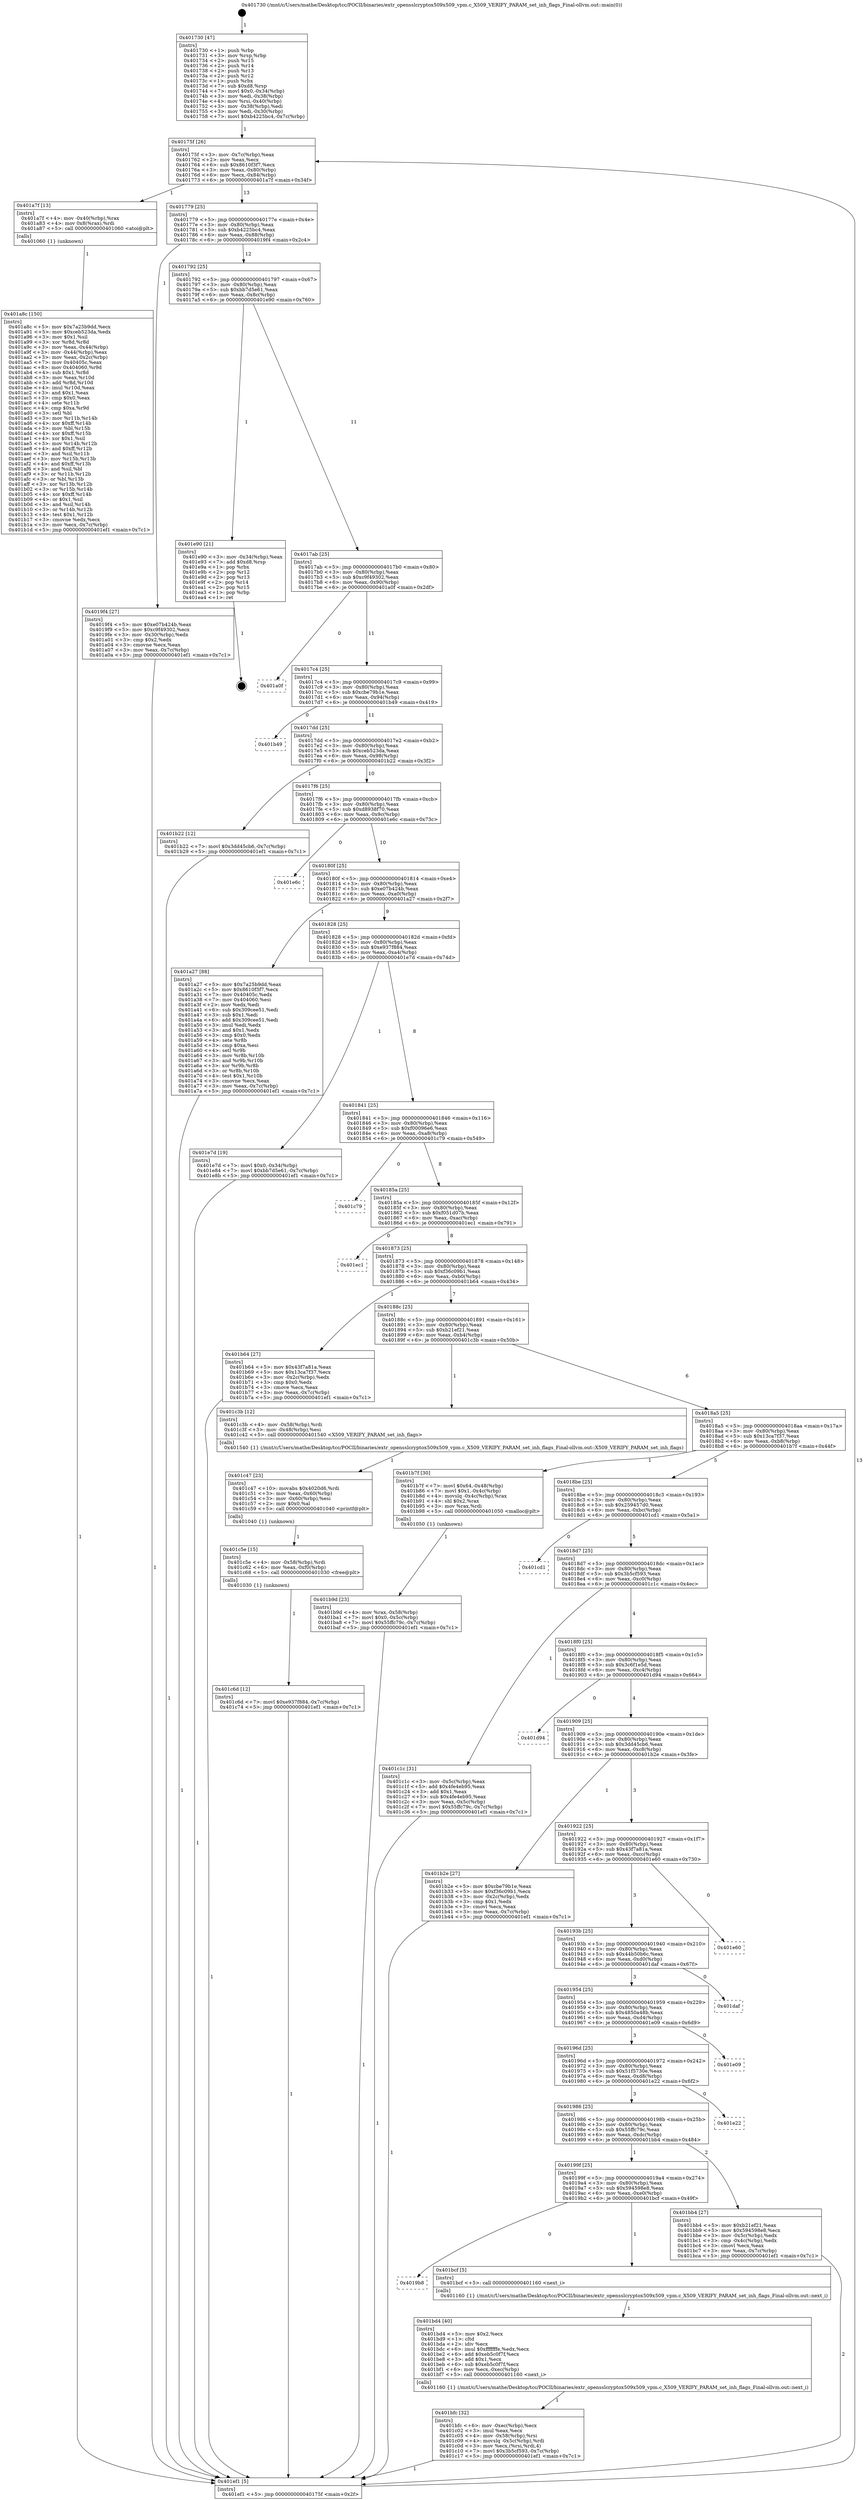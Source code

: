 digraph "0x401730" {
  label = "0x401730 (/mnt/c/Users/mathe/Desktop/tcc/POCII/binaries/extr_opensslcryptox509x509_vpm.c_X509_VERIFY_PARAM_set_inh_flags_Final-ollvm.out::main(0))"
  labelloc = "t"
  node[shape=record]

  Entry [label="",width=0.3,height=0.3,shape=circle,fillcolor=black,style=filled]
  "0x40175f" [label="{
     0x40175f [26]\l
     | [instrs]\l
     &nbsp;&nbsp;0x40175f \<+3\>: mov -0x7c(%rbp),%eax\l
     &nbsp;&nbsp;0x401762 \<+2\>: mov %eax,%ecx\l
     &nbsp;&nbsp;0x401764 \<+6\>: sub $0x8610f3f7,%ecx\l
     &nbsp;&nbsp;0x40176a \<+3\>: mov %eax,-0x80(%rbp)\l
     &nbsp;&nbsp;0x40176d \<+6\>: mov %ecx,-0x84(%rbp)\l
     &nbsp;&nbsp;0x401773 \<+6\>: je 0000000000401a7f \<main+0x34f\>\l
  }"]
  "0x401a7f" [label="{
     0x401a7f [13]\l
     | [instrs]\l
     &nbsp;&nbsp;0x401a7f \<+4\>: mov -0x40(%rbp),%rax\l
     &nbsp;&nbsp;0x401a83 \<+4\>: mov 0x8(%rax),%rdi\l
     &nbsp;&nbsp;0x401a87 \<+5\>: call 0000000000401060 \<atoi@plt\>\l
     | [calls]\l
     &nbsp;&nbsp;0x401060 \{1\} (unknown)\l
  }"]
  "0x401779" [label="{
     0x401779 [25]\l
     | [instrs]\l
     &nbsp;&nbsp;0x401779 \<+5\>: jmp 000000000040177e \<main+0x4e\>\l
     &nbsp;&nbsp;0x40177e \<+3\>: mov -0x80(%rbp),%eax\l
     &nbsp;&nbsp;0x401781 \<+5\>: sub $0xb4225bc4,%eax\l
     &nbsp;&nbsp;0x401786 \<+6\>: mov %eax,-0x88(%rbp)\l
     &nbsp;&nbsp;0x40178c \<+6\>: je 00000000004019f4 \<main+0x2c4\>\l
  }"]
  Exit [label="",width=0.3,height=0.3,shape=circle,fillcolor=black,style=filled,peripheries=2]
  "0x4019f4" [label="{
     0x4019f4 [27]\l
     | [instrs]\l
     &nbsp;&nbsp;0x4019f4 \<+5\>: mov $0xe07b424b,%eax\l
     &nbsp;&nbsp;0x4019f9 \<+5\>: mov $0xc9f49302,%ecx\l
     &nbsp;&nbsp;0x4019fe \<+3\>: mov -0x30(%rbp),%edx\l
     &nbsp;&nbsp;0x401a01 \<+3\>: cmp $0x2,%edx\l
     &nbsp;&nbsp;0x401a04 \<+3\>: cmovne %ecx,%eax\l
     &nbsp;&nbsp;0x401a07 \<+3\>: mov %eax,-0x7c(%rbp)\l
     &nbsp;&nbsp;0x401a0a \<+5\>: jmp 0000000000401ef1 \<main+0x7c1\>\l
  }"]
  "0x401792" [label="{
     0x401792 [25]\l
     | [instrs]\l
     &nbsp;&nbsp;0x401792 \<+5\>: jmp 0000000000401797 \<main+0x67\>\l
     &nbsp;&nbsp;0x401797 \<+3\>: mov -0x80(%rbp),%eax\l
     &nbsp;&nbsp;0x40179a \<+5\>: sub $0xbb7d5e61,%eax\l
     &nbsp;&nbsp;0x40179f \<+6\>: mov %eax,-0x8c(%rbp)\l
     &nbsp;&nbsp;0x4017a5 \<+6\>: je 0000000000401e90 \<main+0x760\>\l
  }"]
  "0x401ef1" [label="{
     0x401ef1 [5]\l
     | [instrs]\l
     &nbsp;&nbsp;0x401ef1 \<+5\>: jmp 000000000040175f \<main+0x2f\>\l
  }"]
  "0x401730" [label="{
     0x401730 [47]\l
     | [instrs]\l
     &nbsp;&nbsp;0x401730 \<+1\>: push %rbp\l
     &nbsp;&nbsp;0x401731 \<+3\>: mov %rsp,%rbp\l
     &nbsp;&nbsp;0x401734 \<+2\>: push %r15\l
     &nbsp;&nbsp;0x401736 \<+2\>: push %r14\l
     &nbsp;&nbsp;0x401738 \<+2\>: push %r13\l
     &nbsp;&nbsp;0x40173a \<+2\>: push %r12\l
     &nbsp;&nbsp;0x40173c \<+1\>: push %rbx\l
     &nbsp;&nbsp;0x40173d \<+7\>: sub $0xd8,%rsp\l
     &nbsp;&nbsp;0x401744 \<+7\>: movl $0x0,-0x34(%rbp)\l
     &nbsp;&nbsp;0x40174b \<+3\>: mov %edi,-0x38(%rbp)\l
     &nbsp;&nbsp;0x40174e \<+4\>: mov %rsi,-0x40(%rbp)\l
     &nbsp;&nbsp;0x401752 \<+3\>: mov -0x38(%rbp),%edi\l
     &nbsp;&nbsp;0x401755 \<+3\>: mov %edi,-0x30(%rbp)\l
     &nbsp;&nbsp;0x401758 \<+7\>: movl $0xb4225bc4,-0x7c(%rbp)\l
  }"]
  "0x401c6d" [label="{
     0x401c6d [12]\l
     | [instrs]\l
     &nbsp;&nbsp;0x401c6d \<+7\>: movl $0xe937f884,-0x7c(%rbp)\l
     &nbsp;&nbsp;0x401c74 \<+5\>: jmp 0000000000401ef1 \<main+0x7c1\>\l
  }"]
  "0x401e90" [label="{
     0x401e90 [21]\l
     | [instrs]\l
     &nbsp;&nbsp;0x401e90 \<+3\>: mov -0x34(%rbp),%eax\l
     &nbsp;&nbsp;0x401e93 \<+7\>: add $0xd8,%rsp\l
     &nbsp;&nbsp;0x401e9a \<+1\>: pop %rbx\l
     &nbsp;&nbsp;0x401e9b \<+2\>: pop %r12\l
     &nbsp;&nbsp;0x401e9d \<+2\>: pop %r13\l
     &nbsp;&nbsp;0x401e9f \<+2\>: pop %r14\l
     &nbsp;&nbsp;0x401ea1 \<+2\>: pop %r15\l
     &nbsp;&nbsp;0x401ea3 \<+1\>: pop %rbp\l
     &nbsp;&nbsp;0x401ea4 \<+1\>: ret\l
  }"]
  "0x4017ab" [label="{
     0x4017ab [25]\l
     | [instrs]\l
     &nbsp;&nbsp;0x4017ab \<+5\>: jmp 00000000004017b0 \<main+0x80\>\l
     &nbsp;&nbsp;0x4017b0 \<+3\>: mov -0x80(%rbp),%eax\l
     &nbsp;&nbsp;0x4017b3 \<+5\>: sub $0xc9f49302,%eax\l
     &nbsp;&nbsp;0x4017b8 \<+6\>: mov %eax,-0x90(%rbp)\l
     &nbsp;&nbsp;0x4017be \<+6\>: je 0000000000401a0f \<main+0x2df\>\l
  }"]
  "0x401c5e" [label="{
     0x401c5e [15]\l
     | [instrs]\l
     &nbsp;&nbsp;0x401c5e \<+4\>: mov -0x58(%rbp),%rdi\l
     &nbsp;&nbsp;0x401c62 \<+6\>: mov %eax,-0xf0(%rbp)\l
     &nbsp;&nbsp;0x401c68 \<+5\>: call 0000000000401030 \<free@plt\>\l
     | [calls]\l
     &nbsp;&nbsp;0x401030 \{1\} (unknown)\l
  }"]
  "0x401a0f" [label="{
     0x401a0f\l
  }", style=dashed]
  "0x4017c4" [label="{
     0x4017c4 [25]\l
     | [instrs]\l
     &nbsp;&nbsp;0x4017c4 \<+5\>: jmp 00000000004017c9 \<main+0x99\>\l
     &nbsp;&nbsp;0x4017c9 \<+3\>: mov -0x80(%rbp),%eax\l
     &nbsp;&nbsp;0x4017cc \<+5\>: sub $0xcbe79b1e,%eax\l
     &nbsp;&nbsp;0x4017d1 \<+6\>: mov %eax,-0x94(%rbp)\l
     &nbsp;&nbsp;0x4017d7 \<+6\>: je 0000000000401b49 \<main+0x419\>\l
  }"]
  "0x401c47" [label="{
     0x401c47 [23]\l
     | [instrs]\l
     &nbsp;&nbsp;0x401c47 \<+10\>: movabs $0x4020d6,%rdi\l
     &nbsp;&nbsp;0x401c51 \<+3\>: mov %eax,-0x60(%rbp)\l
     &nbsp;&nbsp;0x401c54 \<+3\>: mov -0x60(%rbp),%esi\l
     &nbsp;&nbsp;0x401c57 \<+2\>: mov $0x0,%al\l
     &nbsp;&nbsp;0x401c59 \<+5\>: call 0000000000401040 \<printf@plt\>\l
     | [calls]\l
     &nbsp;&nbsp;0x401040 \{1\} (unknown)\l
  }"]
  "0x401b49" [label="{
     0x401b49\l
  }", style=dashed]
  "0x4017dd" [label="{
     0x4017dd [25]\l
     | [instrs]\l
     &nbsp;&nbsp;0x4017dd \<+5\>: jmp 00000000004017e2 \<main+0xb2\>\l
     &nbsp;&nbsp;0x4017e2 \<+3\>: mov -0x80(%rbp),%eax\l
     &nbsp;&nbsp;0x4017e5 \<+5\>: sub $0xceb523da,%eax\l
     &nbsp;&nbsp;0x4017ea \<+6\>: mov %eax,-0x98(%rbp)\l
     &nbsp;&nbsp;0x4017f0 \<+6\>: je 0000000000401b22 \<main+0x3f2\>\l
  }"]
  "0x401bfc" [label="{
     0x401bfc [32]\l
     | [instrs]\l
     &nbsp;&nbsp;0x401bfc \<+6\>: mov -0xec(%rbp),%ecx\l
     &nbsp;&nbsp;0x401c02 \<+3\>: imul %eax,%ecx\l
     &nbsp;&nbsp;0x401c05 \<+4\>: mov -0x58(%rbp),%rsi\l
     &nbsp;&nbsp;0x401c09 \<+4\>: movslq -0x5c(%rbp),%rdi\l
     &nbsp;&nbsp;0x401c0d \<+3\>: mov %ecx,(%rsi,%rdi,4)\l
     &nbsp;&nbsp;0x401c10 \<+7\>: movl $0x3b5cf593,-0x7c(%rbp)\l
     &nbsp;&nbsp;0x401c17 \<+5\>: jmp 0000000000401ef1 \<main+0x7c1\>\l
  }"]
  "0x401b22" [label="{
     0x401b22 [12]\l
     | [instrs]\l
     &nbsp;&nbsp;0x401b22 \<+7\>: movl $0x3dd45cb6,-0x7c(%rbp)\l
     &nbsp;&nbsp;0x401b29 \<+5\>: jmp 0000000000401ef1 \<main+0x7c1\>\l
  }"]
  "0x4017f6" [label="{
     0x4017f6 [25]\l
     | [instrs]\l
     &nbsp;&nbsp;0x4017f6 \<+5\>: jmp 00000000004017fb \<main+0xcb\>\l
     &nbsp;&nbsp;0x4017fb \<+3\>: mov -0x80(%rbp),%eax\l
     &nbsp;&nbsp;0x4017fe \<+5\>: sub $0xd8938f70,%eax\l
     &nbsp;&nbsp;0x401803 \<+6\>: mov %eax,-0x9c(%rbp)\l
     &nbsp;&nbsp;0x401809 \<+6\>: je 0000000000401e6c \<main+0x73c\>\l
  }"]
  "0x401bd4" [label="{
     0x401bd4 [40]\l
     | [instrs]\l
     &nbsp;&nbsp;0x401bd4 \<+5\>: mov $0x2,%ecx\l
     &nbsp;&nbsp;0x401bd9 \<+1\>: cltd\l
     &nbsp;&nbsp;0x401bda \<+2\>: idiv %ecx\l
     &nbsp;&nbsp;0x401bdc \<+6\>: imul $0xfffffffe,%edx,%ecx\l
     &nbsp;&nbsp;0x401be2 \<+6\>: add $0xeb5c0f7f,%ecx\l
     &nbsp;&nbsp;0x401be8 \<+3\>: add $0x1,%ecx\l
     &nbsp;&nbsp;0x401beb \<+6\>: sub $0xeb5c0f7f,%ecx\l
     &nbsp;&nbsp;0x401bf1 \<+6\>: mov %ecx,-0xec(%rbp)\l
     &nbsp;&nbsp;0x401bf7 \<+5\>: call 0000000000401160 \<next_i\>\l
     | [calls]\l
     &nbsp;&nbsp;0x401160 \{1\} (/mnt/c/Users/mathe/Desktop/tcc/POCII/binaries/extr_opensslcryptox509x509_vpm.c_X509_VERIFY_PARAM_set_inh_flags_Final-ollvm.out::next_i)\l
  }"]
  "0x401e6c" [label="{
     0x401e6c\l
  }", style=dashed]
  "0x40180f" [label="{
     0x40180f [25]\l
     | [instrs]\l
     &nbsp;&nbsp;0x40180f \<+5\>: jmp 0000000000401814 \<main+0xe4\>\l
     &nbsp;&nbsp;0x401814 \<+3\>: mov -0x80(%rbp),%eax\l
     &nbsp;&nbsp;0x401817 \<+5\>: sub $0xe07b424b,%eax\l
     &nbsp;&nbsp;0x40181c \<+6\>: mov %eax,-0xa0(%rbp)\l
     &nbsp;&nbsp;0x401822 \<+6\>: je 0000000000401a27 \<main+0x2f7\>\l
  }"]
  "0x4019b8" [label="{
     0x4019b8\l
  }", style=dashed]
  "0x401a27" [label="{
     0x401a27 [88]\l
     | [instrs]\l
     &nbsp;&nbsp;0x401a27 \<+5\>: mov $0x7a25b9dd,%eax\l
     &nbsp;&nbsp;0x401a2c \<+5\>: mov $0x8610f3f7,%ecx\l
     &nbsp;&nbsp;0x401a31 \<+7\>: mov 0x40405c,%edx\l
     &nbsp;&nbsp;0x401a38 \<+7\>: mov 0x404060,%esi\l
     &nbsp;&nbsp;0x401a3f \<+2\>: mov %edx,%edi\l
     &nbsp;&nbsp;0x401a41 \<+6\>: sub $0x309cee51,%edi\l
     &nbsp;&nbsp;0x401a47 \<+3\>: sub $0x1,%edi\l
     &nbsp;&nbsp;0x401a4a \<+6\>: add $0x309cee51,%edi\l
     &nbsp;&nbsp;0x401a50 \<+3\>: imul %edi,%edx\l
     &nbsp;&nbsp;0x401a53 \<+3\>: and $0x1,%edx\l
     &nbsp;&nbsp;0x401a56 \<+3\>: cmp $0x0,%edx\l
     &nbsp;&nbsp;0x401a59 \<+4\>: sete %r8b\l
     &nbsp;&nbsp;0x401a5d \<+3\>: cmp $0xa,%esi\l
     &nbsp;&nbsp;0x401a60 \<+4\>: setl %r9b\l
     &nbsp;&nbsp;0x401a64 \<+3\>: mov %r8b,%r10b\l
     &nbsp;&nbsp;0x401a67 \<+3\>: and %r9b,%r10b\l
     &nbsp;&nbsp;0x401a6a \<+3\>: xor %r9b,%r8b\l
     &nbsp;&nbsp;0x401a6d \<+3\>: or %r8b,%r10b\l
     &nbsp;&nbsp;0x401a70 \<+4\>: test $0x1,%r10b\l
     &nbsp;&nbsp;0x401a74 \<+3\>: cmovne %ecx,%eax\l
     &nbsp;&nbsp;0x401a77 \<+3\>: mov %eax,-0x7c(%rbp)\l
     &nbsp;&nbsp;0x401a7a \<+5\>: jmp 0000000000401ef1 \<main+0x7c1\>\l
  }"]
  "0x401828" [label="{
     0x401828 [25]\l
     | [instrs]\l
     &nbsp;&nbsp;0x401828 \<+5\>: jmp 000000000040182d \<main+0xfd\>\l
     &nbsp;&nbsp;0x40182d \<+3\>: mov -0x80(%rbp),%eax\l
     &nbsp;&nbsp;0x401830 \<+5\>: sub $0xe937f884,%eax\l
     &nbsp;&nbsp;0x401835 \<+6\>: mov %eax,-0xa4(%rbp)\l
     &nbsp;&nbsp;0x40183b \<+6\>: je 0000000000401e7d \<main+0x74d\>\l
  }"]
  "0x401a8c" [label="{
     0x401a8c [150]\l
     | [instrs]\l
     &nbsp;&nbsp;0x401a8c \<+5\>: mov $0x7a25b9dd,%ecx\l
     &nbsp;&nbsp;0x401a91 \<+5\>: mov $0xceb523da,%edx\l
     &nbsp;&nbsp;0x401a96 \<+3\>: mov $0x1,%sil\l
     &nbsp;&nbsp;0x401a99 \<+3\>: xor %r8d,%r8d\l
     &nbsp;&nbsp;0x401a9c \<+3\>: mov %eax,-0x44(%rbp)\l
     &nbsp;&nbsp;0x401a9f \<+3\>: mov -0x44(%rbp),%eax\l
     &nbsp;&nbsp;0x401aa2 \<+3\>: mov %eax,-0x2c(%rbp)\l
     &nbsp;&nbsp;0x401aa5 \<+7\>: mov 0x40405c,%eax\l
     &nbsp;&nbsp;0x401aac \<+8\>: mov 0x404060,%r9d\l
     &nbsp;&nbsp;0x401ab4 \<+4\>: sub $0x1,%r8d\l
     &nbsp;&nbsp;0x401ab8 \<+3\>: mov %eax,%r10d\l
     &nbsp;&nbsp;0x401abb \<+3\>: add %r8d,%r10d\l
     &nbsp;&nbsp;0x401abe \<+4\>: imul %r10d,%eax\l
     &nbsp;&nbsp;0x401ac2 \<+3\>: and $0x1,%eax\l
     &nbsp;&nbsp;0x401ac5 \<+3\>: cmp $0x0,%eax\l
     &nbsp;&nbsp;0x401ac8 \<+4\>: sete %r11b\l
     &nbsp;&nbsp;0x401acc \<+4\>: cmp $0xa,%r9d\l
     &nbsp;&nbsp;0x401ad0 \<+3\>: setl %bl\l
     &nbsp;&nbsp;0x401ad3 \<+3\>: mov %r11b,%r14b\l
     &nbsp;&nbsp;0x401ad6 \<+4\>: xor $0xff,%r14b\l
     &nbsp;&nbsp;0x401ada \<+3\>: mov %bl,%r15b\l
     &nbsp;&nbsp;0x401add \<+4\>: xor $0xff,%r15b\l
     &nbsp;&nbsp;0x401ae1 \<+4\>: xor $0x1,%sil\l
     &nbsp;&nbsp;0x401ae5 \<+3\>: mov %r14b,%r12b\l
     &nbsp;&nbsp;0x401ae8 \<+4\>: and $0xff,%r12b\l
     &nbsp;&nbsp;0x401aec \<+3\>: and %sil,%r11b\l
     &nbsp;&nbsp;0x401aef \<+3\>: mov %r15b,%r13b\l
     &nbsp;&nbsp;0x401af2 \<+4\>: and $0xff,%r13b\l
     &nbsp;&nbsp;0x401af6 \<+3\>: and %sil,%bl\l
     &nbsp;&nbsp;0x401af9 \<+3\>: or %r11b,%r12b\l
     &nbsp;&nbsp;0x401afc \<+3\>: or %bl,%r13b\l
     &nbsp;&nbsp;0x401aff \<+3\>: xor %r13b,%r12b\l
     &nbsp;&nbsp;0x401b02 \<+3\>: or %r15b,%r14b\l
     &nbsp;&nbsp;0x401b05 \<+4\>: xor $0xff,%r14b\l
     &nbsp;&nbsp;0x401b09 \<+4\>: or $0x1,%sil\l
     &nbsp;&nbsp;0x401b0d \<+3\>: and %sil,%r14b\l
     &nbsp;&nbsp;0x401b10 \<+3\>: or %r14b,%r12b\l
     &nbsp;&nbsp;0x401b13 \<+4\>: test $0x1,%r12b\l
     &nbsp;&nbsp;0x401b17 \<+3\>: cmovne %edx,%ecx\l
     &nbsp;&nbsp;0x401b1a \<+3\>: mov %ecx,-0x7c(%rbp)\l
     &nbsp;&nbsp;0x401b1d \<+5\>: jmp 0000000000401ef1 \<main+0x7c1\>\l
  }"]
  "0x401bcf" [label="{
     0x401bcf [5]\l
     | [instrs]\l
     &nbsp;&nbsp;0x401bcf \<+5\>: call 0000000000401160 \<next_i\>\l
     | [calls]\l
     &nbsp;&nbsp;0x401160 \{1\} (/mnt/c/Users/mathe/Desktop/tcc/POCII/binaries/extr_opensslcryptox509x509_vpm.c_X509_VERIFY_PARAM_set_inh_flags_Final-ollvm.out::next_i)\l
  }"]
  "0x401e7d" [label="{
     0x401e7d [19]\l
     | [instrs]\l
     &nbsp;&nbsp;0x401e7d \<+7\>: movl $0x0,-0x34(%rbp)\l
     &nbsp;&nbsp;0x401e84 \<+7\>: movl $0xbb7d5e61,-0x7c(%rbp)\l
     &nbsp;&nbsp;0x401e8b \<+5\>: jmp 0000000000401ef1 \<main+0x7c1\>\l
  }"]
  "0x401841" [label="{
     0x401841 [25]\l
     | [instrs]\l
     &nbsp;&nbsp;0x401841 \<+5\>: jmp 0000000000401846 \<main+0x116\>\l
     &nbsp;&nbsp;0x401846 \<+3\>: mov -0x80(%rbp),%eax\l
     &nbsp;&nbsp;0x401849 \<+5\>: sub $0xf00096e6,%eax\l
     &nbsp;&nbsp;0x40184e \<+6\>: mov %eax,-0xa8(%rbp)\l
     &nbsp;&nbsp;0x401854 \<+6\>: je 0000000000401c79 \<main+0x549\>\l
  }"]
  "0x40199f" [label="{
     0x40199f [25]\l
     | [instrs]\l
     &nbsp;&nbsp;0x40199f \<+5\>: jmp 00000000004019a4 \<main+0x274\>\l
     &nbsp;&nbsp;0x4019a4 \<+3\>: mov -0x80(%rbp),%eax\l
     &nbsp;&nbsp;0x4019a7 \<+5\>: sub $0x594598e8,%eax\l
     &nbsp;&nbsp;0x4019ac \<+6\>: mov %eax,-0xe0(%rbp)\l
     &nbsp;&nbsp;0x4019b2 \<+6\>: je 0000000000401bcf \<main+0x49f\>\l
  }"]
  "0x401c79" [label="{
     0x401c79\l
  }", style=dashed]
  "0x40185a" [label="{
     0x40185a [25]\l
     | [instrs]\l
     &nbsp;&nbsp;0x40185a \<+5\>: jmp 000000000040185f \<main+0x12f\>\l
     &nbsp;&nbsp;0x40185f \<+3\>: mov -0x80(%rbp),%eax\l
     &nbsp;&nbsp;0x401862 \<+5\>: sub $0xf051d07b,%eax\l
     &nbsp;&nbsp;0x401867 \<+6\>: mov %eax,-0xac(%rbp)\l
     &nbsp;&nbsp;0x40186d \<+6\>: je 0000000000401ec1 \<main+0x791\>\l
  }"]
  "0x401bb4" [label="{
     0x401bb4 [27]\l
     | [instrs]\l
     &nbsp;&nbsp;0x401bb4 \<+5\>: mov $0xb21ef21,%eax\l
     &nbsp;&nbsp;0x401bb9 \<+5\>: mov $0x594598e8,%ecx\l
     &nbsp;&nbsp;0x401bbe \<+3\>: mov -0x5c(%rbp),%edx\l
     &nbsp;&nbsp;0x401bc1 \<+3\>: cmp -0x4c(%rbp),%edx\l
     &nbsp;&nbsp;0x401bc4 \<+3\>: cmovl %ecx,%eax\l
     &nbsp;&nbsp;0x401bc7 \<+3\>: mov %eax,-0x7c(%rbp)\l
     &nbsp;&nbsp;0x401bca \<+5\>: jmp 0000000000401ef1 \<main+0x7c1\>\l
  }"]
  "0x401ec1" [label="{
     0x401ec1\l
  }", style=dashed]
  "0x401873" [label="{
     0x401873 [25]\l
     | [instrs]\l
     &nbsp;&nbsp;0x401873 \<+5\>: jmp 0000000000401878 \<main+0x148\>\l
     &nbsp;&nbsp;0x401878 \<+3\>: mov -0x80(%rbp),%eax\l
     &nbsp;&nbsp;0x40187b \<+5\>: sub $0xf36c09b1,%eax\l
     &nbsp;&nbsp;0x401880 \<+6\>: mov %eax,-0xb0(%rbp)\l
     &nbsp;&nbsp;0x401886 \<+6\>: je 0000000000401b64 \<main+0x434\>\l
  }"]
  "0x401986" [label="{
     0x401986 [25]\l
     | [instrs]\l
     &nbsp;&nbsp;0x401986 \<+5\>: jmp 000000000040198b \<main+0x25b\>\l
     &nbsp;&nbsp;0x40198b \<+3\>: mov -0x80(%rbp),%eax\l
     &nbsp;&nbsp;0x40198e \<+5\>: sub $0x55ffc79c,%eax\l
     &nbsp;&nbsp;0x401993 \<+6\>: mov %eax,-0xdc(%rbp)\l
     &nbsp;&nbsp;0x401999 \<+6\>: je 0000000000401bb4 \<main+0x484\>\l
  }"]
  "0x401b64" [label="{
     0x401b64 [27]\l
     | [instrs]\l
     &nbsp;&nbsp;0x401b64 \<+5\>: mov $0x43f7a81a,%eax\l
     &nbsp;&nbsp;0x401b69 \<+5\>: mov $0x13ca7f37,%ecx\l
     &nbsp;&nbsp;0x401b6e \<+3\>: mov -0x2c(%rbp),%edx\l
     &nbsp;&nbsp;0x401b71 \<+3\>: cmp $0x0,%edx\l
     &nbsp;&nbsp;0x401b74 \<+3\>: cmove %ecx,%eax\l
     &nbsp;&nbsp;0x401b77 \<+3\>: mov %eax,-0x7c(%rbp)\l
     &nbsp;&nbsp;0x401b7a \<+5\>: jmp 0000000000401ef1 \<main+0x7c1\>\l
  }"]
  "0x40188c" [label="{
     0x40188c [25]\l
     | [instrs]\l
     &nbsp;&nbsp;0x40188c \<+5\>: jmp 0000000000401891 \<main+0x161\>\l
     &nbsp;&nbsp;0x401891 \<+3\>: mov -0x80(%rbp),%eax\l
     &nbsp;&nbsp;0x401894 \<+5\>: sub $0xb21ef21,%eax\l
     &nbsp;&nbsp;0x401899 \<+6\>: mov %eax,-0xb4(%rbp)\l
     &nbsp;&nbsp;0x40189f \<+6\>: je 0000000000401c3b \<main+0x50b\>\l
  }"]
  "0x401e22" [label="{
     0x401e22\l
  }", style=dashed]
  "0x401c3b" [label="{
     0x401c3b [12]\l
     | [instrs]\l
     &nbsp;&nbsp;0x401c3b \<+4\>: mov -0x58(%rbp),%rdi\l
     &nbsp;&nbsp;0x401c3f \<+3\>: mov -0x48(%rbp),%esi\l
     &nbsp;&nbsp;0x401c42 \<+5\>: call 0000000000401540 \<X509_VERIFY_PARAM_set_inh_flags\>\l
     | [calls]\l
     &nbsp;&nbsp;0x401540 \{1\} (/mnt/c/Users/mathe/Desktop/tcc/POCII/binaries/extr_opensslcryptox509x509_vpm.c_X509_VERIFY_PARAM_set_inh_flags_Final-ollvm.out::X509_VERIFY_PARAM_set_inh_flags)\l
  }"]
  "0x4018a5" [label="{
     0x4018a5 [25]\l
     | [instrs]\l
     &nbsp;&nbsp;0x4018a5 \<+5\>: jmp 00000000004018aa \<main+0x17a\>\l
     &nbsp;&nbsp;0x4018aa \<+3\>: mov -0x80(%rbp),%eax\l
     &nbsp;&nbsp;0x4018ad \<+5\>: sub $0x13ca7f37,%eax\l
     &nbsp;&nbsp;0x4018b2 \<+6\>: mov %eax,-0xb8(%rbp)\l
     &nbsp;&nbsp;0x4018b8 \<+6\>: je 0000000000401b7f \<main+0x44f\>\l
  }"]
  "0x40196d" [label="{
     0x40196d [25]\l
     | [instrs]\l
     &nbsp;&nbsp;0x40196d \<+5\>: jmp 0000000000401972 \<main+0x242\>\l
     &nbsp;&nbsp;0x401972 \<+3\>: mov -0x80(%rbp),%eax\l
     &nbsp;&nbsp;0x401975 \<+5\>: sub $0x51f5730e,%eax\l
     &nbsp;&nbsp;0x40197a \<+6\>: mov %eax,-0xd8(%rbp)\l
     &nbsp;&nbsp;0x401980 \<+6\>: je 0000000000401e22 \<main+0x6f2\>\l
  }"]
  "0x401b7f" [label="{
     0x401b7f [30]\l
     | [instrs]\l
     &nbsp;&nbsp;0x401b7f \<+7\>: movl $0x64,-0x48(%rbp)\l
     &nbsp;&nbsp;0x401b86 \<+7\>: movl $0x1,-0x4c(%rbp)\l
     &nbsp;&nbsp;0x401b8d \<+4\>: movslq -0x4c(%rbp),%rax\l
     &nbsp;&nbsp;0x401b91 \<+4\>: shl $0x2,%rax\l
     &nbsp;&nbsp;0x401b95 \<+3\>: mov %rax,%rdi\l
     &nbsp;&nbsp;0x401b98 \<+5\>: call 0000000000401050 \<malloc@plt\>\l
     | [calls]\l
     &nbsp;&nbsp;0x401050 \{1\} (unknown)\l
  }"]
  "0x4018be" [label="{
     0x4018be [25]\l
     | [instrs]\l
     &nbsp;&nbsp;0x4018be \<+5\>: jmp 00000000004018c3 \<main+0x193\>\l
     &nbsp;&nbsp;0x4018c3 \<+3\>: mov -0x80(%rbp),%eax\l
     &nbsp;&nbsp;0x4018c6 \<+5\>: sub $0x259457d0,%eax\l
     &nbsp;&nbsp;0x4018cb \<+6\>: mov %eax,-0xbc(%rbp)\l
     &nbsp;&nbsp;0x4018d1 \<+6\>: je 0000000000401cd1 \<main+0x5a1\>\l
  }"]
  "0x401e09" [label="{
     0x401e09\l
  }", style=dashed]
  "0x401cd1" [label="{
     0x401cd1\l
  }", style=dashed]
  "0x4018d7" [label="{
     0x4018d7 [25]\l
     | [instrs]\l
     &nbsp;&nbsp;0x4018d7 \<+5\>: jmp 00000000004018dc \<main+0x1ac\>\l
     &nbsp;&nbsp;0x4018dc \<+3\>: mov -0x80(%rbp),%eax\l
     &nbsp;&nbsp;0x4018df \<+5\>: sub $0x3b5cf593,%eax\l
     &nbsp;&nbsp;0x4018e4 \<+6\>: mov %eax,-0xc0(%rbp)\l
     &nbsp;&nbsp;0x4018ea \<+6\>: je 0000000000401c1c \<main+0x4ec\>\l
  }"]
  "0x401954" [label="{
     0x401954 [25]\l
     | [instrs]\l
     &nbsp;&nbsp;0x401954 \<+5\>: jmp 0000000000401959 \<main+0x229\>\l
     &nbsp;&nbsp;0x401959 \<+3\>: mov -0x80(%rbp),%eax\l
     &nbsp;&nbsp;0x40195c \<+5\>: sub $0x4850a48b,%eax\l
     &nbsp;&nbsp;0x401961 \<+6\>: mov %eax,-0xd4(%rbp)\l
     &nbsp;&nbsp;0x401967 \<+6\>: je 0000000000401e09 \<main+0x6d9\>\l
  }"]
  "0x401c1c" [label="{
     0x401c1c [31]\l
     | [instrs]\l
     &nbsp;&nbsp;0x401c1c \<+3\>: mov -0x5c(%rbp),%eax\l
     &nbsp;&nbsp;0x401c1f \<+5\>: add $0x4fe4eb95,%eax\l
     &nbsp;&nbsp;0x401c24 \<+3\>: add $0x1,%eax\l
     &nbsp;&nbsp;0x401c27 \<+5\>: sub $0x4fe4eb95,%eax\l
     &nbsp;&nbsp;0x401c2c \<+3\>: mov %eax,-0x5c(%rbp)\l
     &nbsp;&nbsp;0x401c2f \<+7\>: movl $0x55ffc79c,-0x7c(%rbp)\l
     &nbsp;&nbsp;0x401c36 \<+5\>: jmp 0000000000401ef1 \<main+0x7c1\>\l
  }"]
  "0x4018f0" [label="{
     0x4018f0 [25]\l
     | [instrs]\l
     &nbsp;&nbsp;0x4018f0 \<+5\>: jmp 00000000004018f5 \<main+0x1c5\>\l
     &nbsp;&nbsp;0x4018f5 \<+3\>: mov -0x80(%rbp),%eax\l
     &nbsp;&nbsp;0x4018f8 \<+5\>: sub $0x3c6f1e5d,%eax\l
     &nbsp;&nbsp;0x4018fd \<+6\>: mov %eax,-0xc4(%rbp)\l
     &nbsp;&nbsp;0x401903 \<+6\>: je 0000000000401d94 \<main+0x664\>\l
  }"]
  "0x401daf" [label="{
     0x401daf\l
  }", style=dashed]
  "0x401d94" [label="{
     0x401d94\l
  }", style=dashed]
  "0x401909" [label="{
     0x401909 [25]\l
     | [instrs]\l
     &nbsp;&nbsp;0x401909 \<+5\>: jmp 000000000040190e \<main+0x1de\>\l
     &nbsp;&nbsp;0x40190e \<+3\>: mov -0x80(%rbp),%eax\l
     &nbsp;&nbsp;0x401911 \<+5\>: sub $0x3dd45cb6,%eax\l
     &nbsp;&nbsp;0x401916 \<+6\>: mov %eax,-0xc8(%rbp)\l
     &nbsp;&nbsp;0x40191c \<+6\>: je 0000000000401b2e \<main+0x3fe\>\l
  }"]
  "0x40193b" [label="{
     0x40193b [25]\l
     | [instrs]\l
     &nbsp;&nbsp;0x40193b \<+5\>: jmp 0000000000401940 \<main+0x210\>\l
     &nbsp;&nbsp;0x401940 \<+3\>: mov -0x80(%rbp),%eax\l
     &nbsp;&nbsp;0x401943 \<+5\>: sub $0x44b50b6c,%eax\l
     &nbsp;&nbsp;0x401948 \<+6\>: mov %eax,-0xd0(%rbp)\l
     &nbsp;&nbsp;0x40194e \<+6\>: je 0000000000401daf \<main+0x67f\>\l
  }"]
  "0x401b2e" [label="{
     0x401b2e [27]\l
     | [instrs]\l
     &nbsp;&nbsp;0x401b2e \<+5\>: mov $0xcbe79b1e,%eax\l
     &nbsp;&nbsp;0x401b33 \<+5\>: mov $0xf36c09b1,%ecx\l
     &nbsp;&nbsp;0x401b38 \<+3\>: mov -0x2c(%rbp),%edx\l
     &nbsp;&nbsp;0x401b3b \<+3\>: cmp $0x1,%edx\l
     &nbsp;&nbsp;0x401b3e \<+3\>: cmovl %ecx,%eax\l
     &nbsp;&nbsp;0x401b41 \<+3\>: mov %eax,-0x7c(%rbp)\l
     &nbsp;&nbsp;0x401b44 \<+5\>: jmp 0000000000401ef1 \<main+0x7c1\>\l
  }"]
  "0x401922" [label="{
     0x401922 [25]\l
     | [instrs]\l
     &nbsp;&nbsp;0x401922 \<+5\>: jmp 0000000000401927 \<main+0x1f7\>\l
     &nbsp;&nbsp;0x401927 \<+3\>: mov -0x80(%rbp),%eax\l
     &nbsp;&nbsp;0x40192a \<+5\>: sub $0x43f7a81a,%eax\l
     &nbsp;&nbsp;0x40192f \<+6\>: mov %eax,-0xcc(%rbp)\l
     &nbsp;&nbsp;0x401935 \<+6\>: je 0000000000401e60 \<main+0x730\>\l
  }"]
  "0x401b9d" [label="{
     0x401b9d [23]\l
     | [instrs]\l
     &nbsp;&nbsp;0x401b9d \<+4\>: mov %rax,-0x58(%rbp)\l
     &nbsp;&nbsp;0x401ba1 \<+7\>: movl $0x0,-0x5c(%rbp)\l
     &nbsp;&nbsp;0x401ba8 \<+7\>: movl $0x55ffc79c,-0x7c(%rbp)\l
     &nbsp;&nbsp;0x401baf \<+5\>: jmp 0000000000401ef1 \<main+0x7c1\>\l
  }"]
  "0x401e60" [label="{
     0x401e60\l
  }", style=dashed]
  Entry -> "0x401730" [label=" 1"]
  "0x40175f" -> "0x401a7f" [label=" 1"]
  "0x40175f" -> "0x401779" [label=" 13"]
  "0x401e90" -> Exit [label=" 1"]
  "0x401779" -> "0x4019f4" [label=" 1"]
  "0x401779" -> "0x401792" [label=" 12"]
  "0x4019f4" -> "0x401ef1" [label=" 1"]
  "0x401730" -> "0x40175f" [label=" 1"]
  "0x401ef1" -> "0x40175f" [label=" 13"]
  "0x401e7d" -> "0x401ef1" [label=" 1"]
  "0x401792" -> "0x401e90" [label=" 1"]
  "0x401792" -> "0x4017ab" [label=" 11"]
  "0x401c6d" -> "0x401ef1" [label=" 1"]
  "0x4017ab" -> "0x401a0f" [label=" 0"]
  "0x4017ab" -> "0x4017c4" [label=" 11"]
  "0x401c5e" -> "0x401c6d" [label=" 1"]
  "0x4017c4" -> "0x401b49" [label=" 0"]
  "0x4017c4" -> "0x4017dd" [label=" 11"]
  "0x401c47" -> "0x401c5e" [label=" 1"]
  "0x4017dd" -> "0x401b22" [label=" 1"]
  "0x4017dd" -> "0x4017f6" [label=" 10"]
  "0x401c3b" -> "0x401c47" [label=" 1"]
  "0x4017f6" -> "0x401e6c" [label=" 0"]
  "0x4017f6" -> "0x40180f" [label=" 10"]
  "0x401c1c" -> "0x401ef1" [label=" 1"]
  "0x40180f" -> "0x401a27" [label=" 1"]
  "0x40180f" -> "0x401828" [label=" 9"]
  "0x401a27" -> "0x401ef1" [label=" 1"]
  "0x401a7f" -> "0x401a8c" [label=" 1"]
  "0x401a8c" -> "0x401ef1" [label=" 1"]
  "0x401b22" -> "0x401ef1" [label=" 1"]
  "0x401bfc" -> "0x401ef1" [label=" 1"]
  "0x401828" -> "0x401e7d" [label=" 1"]
  "0x401828" -> "0x401841" [label=" 8"]
  "0x401bd4" -> "0x401bfc" [label=" 1"]
  "0x401841" -> "0x401c79" [label=" 0"]
  "0x401841" -> "0x40185a" [label=" 8"]
  "0x40199f" -> "0x4019b8" [label=" 0"]
  "0x40185a" -> "0x401ec1" [label=" 0"]
  "0x40185a" -> "0x401873" [label=" 8"]
  "0x40199f" -> "0x401bcf" [label=" 1"]
  "0x401873" -> "0x401b64" [label=" 1"]
  "0x401873" -> "0x40188c" [label=" 7"]
  "0x401bb4" -> "0x401ef1" [label=" 2"]
  "0x40188c" -> "0x401c3b" [label=" 1"]
  "0x40188c" -> "0x4018a5" [label=" 6"]
  "0x401986" -> "0x40199f" [label=" 1"]
  "0x4018a5" -> "0x401b7f" [label=" 1"]
  "0x4018a5" -> "0x4018be" [label=" 5"]
  "0x401bcf" -> "0x401bd4" [label=" 1"]
  "0x4018be" -> "0x401cd1" [label=" 0"]
  "0x4018be" -> "0x4018d7" [label=" 5"]
  "0x40196d" -> "0x401986" [label=" 3"]
  "0x4018d7" -> "0x401c1c" [label=" 1"]
  "0x4018d7" -> "0x4018f0" [label=" 4"]
  "0x401986" -> "0x401bb4" [label=" 2"]
  "0x4018f0" -> "0x401d94" [label=" 0"]
  "0x4018f0" -> "0x401909" [label=" 4"]
  "0x401954" -> "0x40196d" [label=" 3"]
  "0x401909" -> "0x401b2e" [label=" 1"]
  "0x401909" -> "0x401922" [label=" 3"]
  "0x401b2e" -> "0x401ef1" [label=" 1"]
  "0x401b64" -> "0x401ef1" [label=" 1"]
  "0x401b7f" -> "0x401b9d" [label=" 1"]
  "0x401b9d" -> "0x401ef1" [label=" 1"]
  "0x40196d" -> "0x401e22" [label=" 0"]
  "0x401922" -> "0x401e60" [label=" 0"]
  "0x401922" -> "0x40193b" [label=" 3"]
  "0x401954" -> "0x401e09" [label=" 0"]
  "0x40193b" -> "0x401daf" [label=" 0"]
  "0x40193b" -> "0x401954" [label=" 3"]
}
